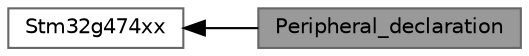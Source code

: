 digraph "Peripheral_declaration"
{
 // LATEX_PDF_SIZE
  bgcolor="transparent";
  edge [fontname=Helvetica,fontsize=10,labelfontname=Helvetica,labelfontsize=10];
  node [fontname=Helvetica,fontsize=10,shape=box,height=0.2,width=0.4];
  rankdir=LR;
  Node1 [label="Peripheral_declaration",height=0.2,width=0.4,color="gray40", fillcolor="grey60", style="filled", fontcolor="black",tooltip=" "];
  Node2 [label="Stm32g474xx",height=0.2,width=0.4,color="grey40", fillcolor="white", style="filled",URL="$group__stm32g474xx.html",tooltip=" "];
  Node2->Node1 [shape=plaintext, dir="back", style="solid"];
}
